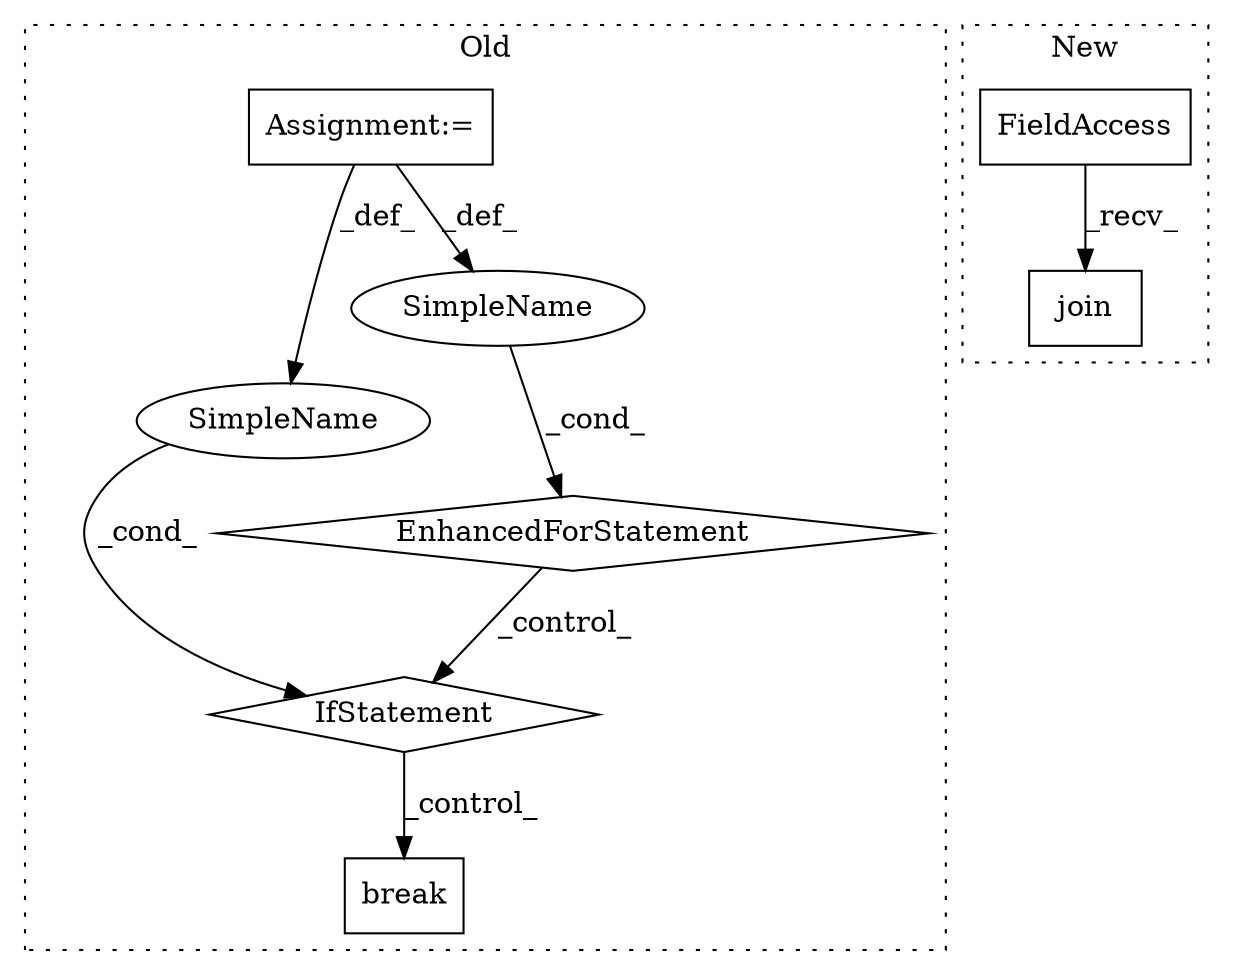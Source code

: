 digraph G {
subgraph cluster0 {
1 [label="break" a="10" s="2794" l="6" shape="box"];
3 [label="IfStatement" a="25" s="2707,2743" l="4,2" shape="diamond"];
4 [label="SimpleName" a="42" s="" l="" shape="ellipse"];
5 [label="SimpleName" a="42" s="2542" l="14" shape="ellipse"];
6 [label="Assignment:=" a="7" s="2448" l="1" shape="box"];
7 [label="EnhancedForStatement" a="70" s="2481,2588" l="57,2" shape="diamond"];
label = "Old";
style="dotted";
}
subgraph cluster1 {
2 [label="join" a="32" s="2737,2768" l="5,1" shape="box"];
8 [label="FieldAccess" a="22" s="2729" l="7" shape="box"];
label = "New";
style="dotted";
}
3 -> 1 [label="_control_"];
4 -> 3 [label="_cond_"];
5 -> 7 [label="_cond_"];
6 -> 5 [label="_def_"];
6 -> 4 [label="_def_"];
7 -> 3 [label="_control_"];
8 -> 2 [label="_recv_"];
}